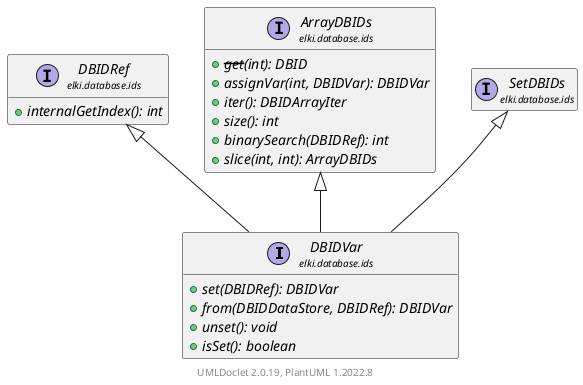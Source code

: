 @startuml
    remove .*\.(Instance|Par|Parameterizer|Factory)$
    set namespaceSeparator none
    hide empty fields
    hide empty methods

    interface "<size:14>DBIDVar\n<size:10>elki.database.ids" as elki.database.ids.DBIDVar [[DBIDVar.html]] {
        {abstract} +set(DBIDRef): DBIDVar
        {abstract} +from(DBIDDataStore, DBIDRef): DBIDVar
        {abstract} +unset(): void
        {abstract} +isSet(): boolean
    }

    interface "<size:14>DBIDRef\n<size:10>elki.database.ids" as elki.database.ids.DBIDRef [[DBIDRef.html]] {
        {abstract} +internalGetIndex(): int
    }
    interface "<size:14>ArrayDBIDs\n<size:10>elki.database.ids" as elki.database.ids.ArrayDBIDs [[ArrayDBIDs.html]] {
        {abstract} +--get--(int): DBID
        {abstract} +assignVar(int, DBIDVar): DBIDVar
        {abstract} +iter(): DBIDArrayIter
        {abstract} +size(): int
        {abstract} +binarySearch(DBIDRef): int
        {abstract} +slice(int, int): ArrayDBIDs
    }
    interface "<size:14>SetDBIDs\n<size:10>elki.database.ids" as elki.database.ids.SetDBIDs [[SetDBIDs.html]]

    elki.database.ids.DBIDRef <|-- elki.database.ids.DBIDVar
    elki.database.ids.ArrayDBIDs <|-- elki.database.ids.DBIDVar
    elki.database.ids.SetDBIDs <|-- elki.database.ids.DBIDVar

    center footer UMLDoclet 2.0.19, PlantUML 1.2022.8
@enduml
